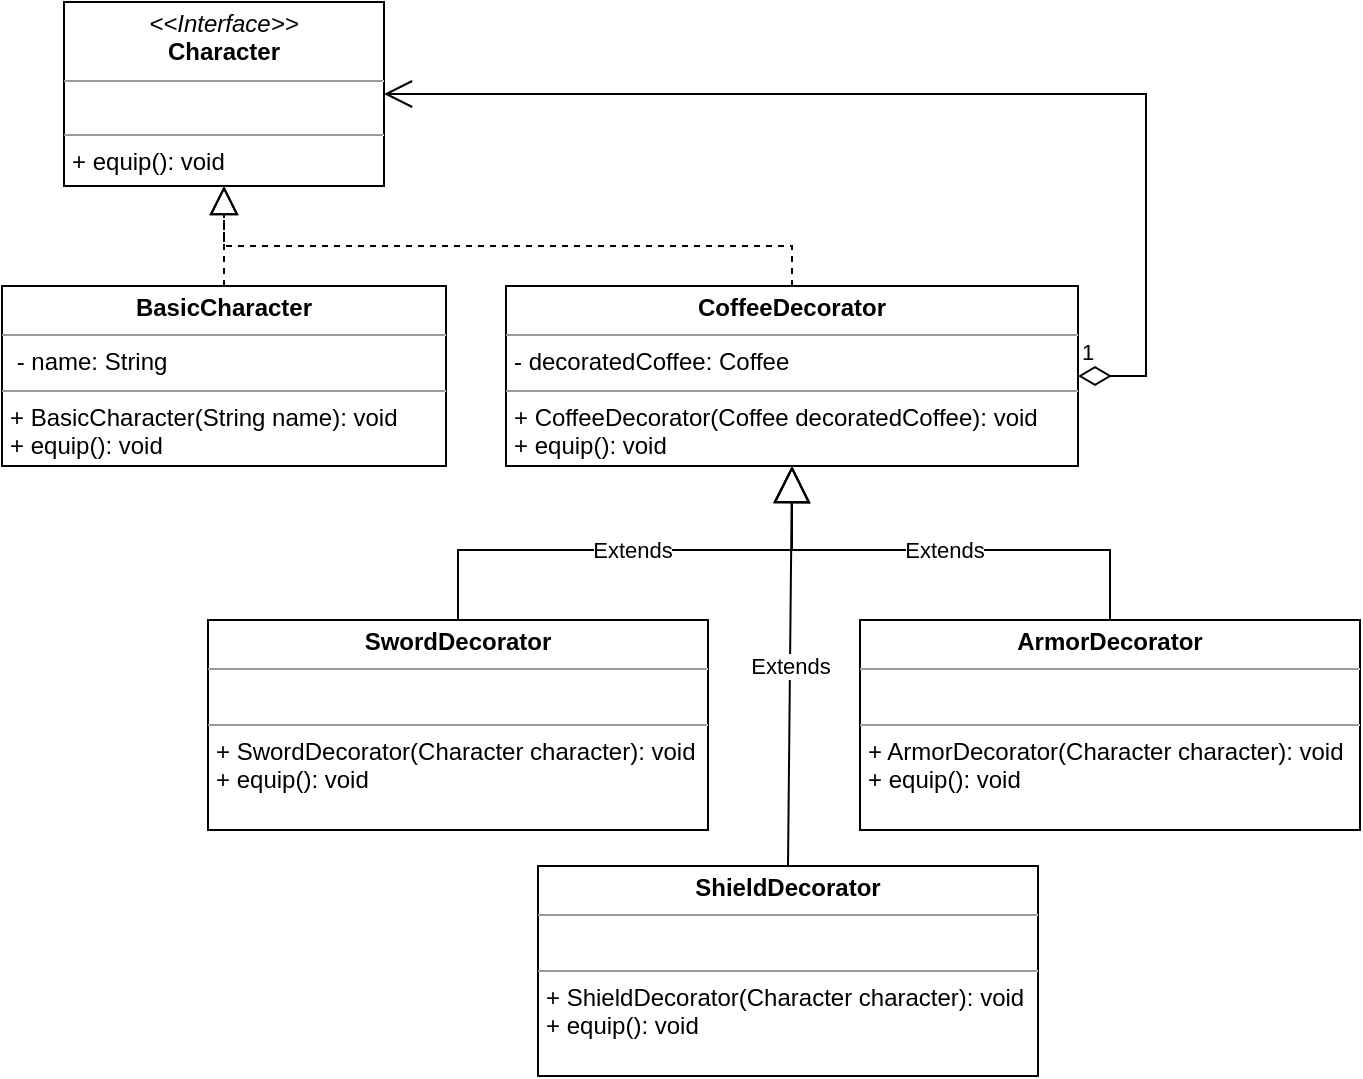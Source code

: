 <mxfile version="22.1.2" type="device">
  <diagram name="Página-1" id="rvzHeUAt1cWqfYjfpgkG">
    <mxGraphModel dx="1195" dy="672" grid="0" gridSize="10" guides="1" tooltips="1" connect="1" arrows="1" fold="1" page="1" pageScale="1" pageWidth="827" pageHeight="1169" math="0" shadow="0">
      <root>
        <mxCell id="0" />
        <mxCell id="1" parent="0" />
        <mxCell id="2namGQlvSJKO8IQ8svBQ-1" value="&lt;p style=&quot;margin:0px;margin-top:4px;text-align:center;&quot;&gt;&lt;i&gt;&amp;lt;&amp;lt;Interface&amp;gt;&amp;gt;&lt;/i&gt;&lt;br&gt;&lt;b&gt;Character&lt;/b&gt;&lt;br&gt;&lt;/p&gt;&lt;hr size=&quot;1&quot;&gt;&lt;p style=&quot;margin:0px;margin-left:4px;&quot;&gt;&amp;nbsp;&lt;/p&gt;&lt;hr size=&quot;1&quot;&gt;&lt;p style=&quot;margin:0px;margin-left:4px;&quot;&gt;+&amp;nbsp;equip(): void&amp;nbsp;&lt;/p&gt;" style="verticalAlign=top;align=left;overflow=fill;fontSize=12;fontFamily=Helvetica;html=1;whiteSpace=wrap;" vertex="1" parent="1">
          <mxGeometry x="115" y="176" width="160" height="92" as="geometry" />
        </mxCell>
        <mxCell id="2namGQlvSJKO8IQ8svBQ-2" value="&lt;p style=&quot;margin:0px;margin-top:4px;text-align:center;&quot;&gt;&lt;b&gt;BasicCharacter&lt;/b&gt;&lt;br&gt;&lt;/p&gt;&lt;hr size=&quot;1&quot;&gt;&lt;p style=&quot;margin:0px;margin-left:4px;&quot;&gt;&amp;nbsp;-&amp;nbsp;name: String&lt;/p&gt;&lt;hr size=&quot;1&quot;&gt;&lt;p style=&quot;margin:0px;margin-left:4px;&quot;&gt;+ BasicCharacter(String name): void&lt;br style=&quot;border-color: var(--border-color);&quot;&gt;+ equip(): void&lt;br&gt;&lt;/p&gt;" style="verticalAlign=top;align=left;overflow=fill;fontSize=12;fontFamily=Helvetica;html=1;whiteSpace=wrap;" vertex="1" parent="1">
          <mxGeometry x="84" y="318" width="222" height="90" as="geometry" />
        </mxCell>
        <mxCell id="2namGQlvSJKO8IQ8svBQ-3" value="" style="endArrow=block;dashed=1;endFill=0;endSize=12;html=1;rounded=0;exitX=0.5;exitY=0;exitDx=0;exitDy=0;entryX=0.5;entryY=1;entryDx=0;entryDy=0;" edge="1" parent="1" source="2namGQlvSJKO8IQ8svBQ-2" target="2namGQlvSJKO8IQ8svBQ-1">
          <mxGeometry width="160" relative="1" as="geometry">
            <mxPoint x="196" y="288" as="sourcePoint" />
            <mxPoint x="356" y="288" as="targetPoint" />
          </mxGeometry>
        </mxCell>
        <mxCell id="2namGQlvSJKO8IQ8svBQ-4" value="&lt;p style=&quot;margin:0px;margin-top:4px;text-align:center;&quot;&gt;&lt;b&gt;CoffeeDecorator&lt;/b&gt;&lt;br&gt;&lt;/p&gt;&lt;hr size=&quot;1&quot;&gt;&lt;p style=&quot;margin:0px;margin-left:4px;&quot;&gt;- decoratedCoffee: Coffee&lt;/p&gt;&lt;hr size=&quot;1&quot;&gt;&lt;p style=&quot;margin:0px;margin-left:4px;&quot;&gt;+ CoffeeDecorator(Coffee decoratedCoffee): void&lt;/p&gt;&lt;p style=&quot;margin:0px;margin-left:4px;&quot;&gt;+&amp;nbsp;equip(): void&lt;/p&gt;" style="verticalAlign=top;align=left;overflow=fill;fontSize=12;fontFamily=Helvetica;html=1;whiteSpace=wrap;" vertex="1" parent="1">
          <mxGeometry x="336" y="318" width="286" height="90" as="geometry" />
        </mxCell>
        <mxCell id="2namGQlvSJKO8IQ8svBQ-5" value="" style="endArrow=block;dashed=1;endFill=0;endSize=12;html=1;rounded=0;exitX=0.5;exitY=0;exitDx=0;exitDy=0;entryX=0.5;entryY=1;entryDx=0;entryDy=0;" edge="1" parent="1" source="2namGQlvSJKO8IQ8svBQ-4" target="2namGQlvSJKO8IQ8svBQ-1">
          <mxGeometry width="160" relative="1" as="geometry">
            <mxPoint x="496" y="248" as="sourcePoint" />
            <mxPoint x="656" y="248" as="targetPoint" />
            <Array as="points">
              <mxPoint x="479" y="298" />
              <mxPoint x="195" y="298" />
            </Array>
          </mxGeometry>
        </mxCell>
        <mxCell id="2namGQlvSJKO8IQ8svBQ-6" value="&lt;p style=&quot;margin:0px;margin-top:4px;text-align:center;&quot;&gt;&lt;b&gt;SwordDecorator&lt;/b&gt;&lt;br&gt;&lt;/p&gt;&lt;hr size=&quot;1&quot;&gt;&lt;p style=&quot;margin:0px;margin-left:4px;&quot;&gt;&amp;nbsp;&lt;/p&gt;&lt;hr size=&quot;1&quot;&gt;&lt;p style=&quot;margin:0px;margin-left:4px;&quot;&gt;+ SwordDecorator(Character character): void&lt;/p&gt;&lt;p style=&quot;border-color: var(--border-color); margin: 0px 0px 0px 4px;&quot;&gt;+&amp;nbsp;equip(): void&lt;br&gt;&lt;/p&gt;" style="verticalAlign=top;align=left;overflow=fill;fontSize=12;fontFamily=Helvetica;html=1;whiteSpace=wrap;" vertex="1" parent="1">
          <mxGeometry x="187" y="485" width="250" height="105" as="geometry" />
        </mxCell>
        <mxCell id="2namGQlvSJKO8IQ8svBQ-9" value="Extends" style="endArrow=block;endSize=16;endFill=0;html=1;rounded=0;exitX=0.5;exitY=0;exitDx=0;exitDy=0;entryX=0.5;entryY=1;entryDx=0;entryDy=0;" edge="1" parent="1" source="2namGQlvSJKO8IQ8svBQ-6" target="2namGQlvSJKO8IQ8svBQ-4">
          <mxGeometry width="160" relative="1" as="geometry">
            <mxPoint x="336" y="488" as="sourcePoint" />
            <mxPoint x="496" y="488" as="targetPoint" />
            <Array as="points">
              <mxPoint x="312" y="450" />
              <mxPoint x="479" y="450" />
            </Array>
          </mxGeometry>
        </mxCell>
        <mxCell id="2namGQlvSJKO8IQ8svBQ-10" value="Extends" style="endArrow=block;endSize=16;endFill=0;html=1;rounded=0;exitX=0.5;exitY=0;exitDx=0;exitDy=0;entryX=0.5;entryY=1;entryDx=0;entryDy=0;" edge="1" parent="1" source="2namGQlvSJKO8IQ8svBQ-13" target="2namGQlvSJKO8IQ8svBQ-4">
          <mxGeometry width="160" relative="1" as="geometry">
            <mxPoint x="621.0" y="518" as="sourcePoint" />
            <mxPoint x="695" y="418" as="targetPoint" />
            <Array as="points">
              <mxPoint x="638" y="450" />
              <mxPoint x="479" y="450" />
            </Array>
          </mxGeometry>
        </mxCell>
        <mxCell id="2namGQlvSJKO8IQ8svBQ-12" value="1" style="endArrow=open;html=1;endSize=12;startArrow=diamondThin;startSize=14;startFill=0;edgeStyle=orthogonalEdgeStyle;align=left;verticalAlign=bottom;rounded=0;exitX=1;exitY=0.5;exitDx=0;exitDy=0;entryX=1;entryY=0.5;entryDx=0;entryDy=0;" edge="1" parent="1" source="2namGQlvSJKO8IQ8svBQ-4" target="2namGQlvSJKO8IQ8svBQ-1">
          <mxGeometry x="-1" y="3" relative="1" as="geometry">
            <mxPoint x="576" y="208" as="sourcePoint" />
            <mxPoint x="696" y="148" as="targetPoint" />
            <Array as="points">
              <mxPoint x="656" y="363" />
              <mxPoint x="656" y="222" />
            </Array>
          </mxGeometry>
        </mxCell>
        <mxCell id="2namGQlvSJKO8IQ8svBQ-13" value="&lt;p style=&quot;margin:0px;margin-top:4px;text-align:center;&quot;&gt;&lt;b&gt;ArmorDecorator&lt;/b&gt;&lt;br&gt;&lt;/p&gt;&lt;hr size=&quot;1&quot;&gt;&lt;p style=&quot;margin:0px;margin-left:4px;&quot;&gt;&amp;nbsp;&lt;/p&gt;&lt;hr size=&quot;1&quot;&gt;&lt;p style=&quot;margin:0px;margin-left:4px;&quot;&gt;+ ArmorDecorator(Character character): void&lt;/p&gt;&lt;p style=&quot;border-color: var(--border-color); margin: 0px 0px 0px 4px;&quot;&gt;+&amp;nbsp;equip(): void&lt;br&gt;&lt;/p&gt;" style="verticalAlign=top;align=left;overflow=fill;fontSize=12;fontFamily=Helvetica;html=1;whiteSpace=wrap;" vertex="1" parent="1">
          <mxGeometry x="513" y="485" width="250" height="105" as="geometry" />
        </mxCell>
        <mxCell id="2namGQlvSJKO8IQ8svBQ-14" value="&lt;p style=&quot;margin:0px;margin-top:4px;text-align:center;&quot;&gt;&lt;b&gt;ShieldDecorator&lt;/b&gt;&lt;br&gt;&lt;/p&gt;&lt;hr size=&quot;1&quot;&gt;&lt;p style=&quot;margin:0px;margin-left:4px;&quot;&gt;&amp;nbsp;&lt;/p&gt;&lt;hr size=&quot;1&quot;&gt;&lt;p style=&quot;margin:0px;margin-left:4px;&quot;&gt;+ ShieldDecorator(Character character): void&lt;/p&gt;&lt;p style=&quot;border-color: var(--border-color); margin: 0px 0px 0px 4px;&quot;&gt;+&amp;nbsp;equip(): void&lt;br&gt;&lt;/p&gt;" style="verticalAlign=top;align=left;overflow=fill;fontSize=12;fontFamily=Helvetica;html=1;whiteSpace=wrap;" vertex="1" parent="1">
          <mxGeometry x="352" y="608" width="250" height="105" as="geometry" />
        </mxCell>
        <mxCell id="2namGQlvSJKO8IQ8svBQ-15" value="Extends" style="endArrow=block;endSize=16;endFill=0;html=1;rounded=0;exitX=0.5;exitY=0;exitDx=0;exitDy=0;entryX=0.5;entryY=1;entryDx=0;entryDy=0;" edge="1" parent="1" source="2namGQlvSJKO8IQ8svBQ-14" target="2namGQlvSJKO8IQ8svBQ-4">
          <mxGeometry width="160" relative="1" as="geometry">
            <mxPoint x="474" y="628" as="sourcePoint" />
            <mxPoint x="634" y="628" as="targetPoint" />
          </mxGeometry>
        </mxCell>
      </root>
    </mxGraphModel>
  </diagram>
</mxfile>
